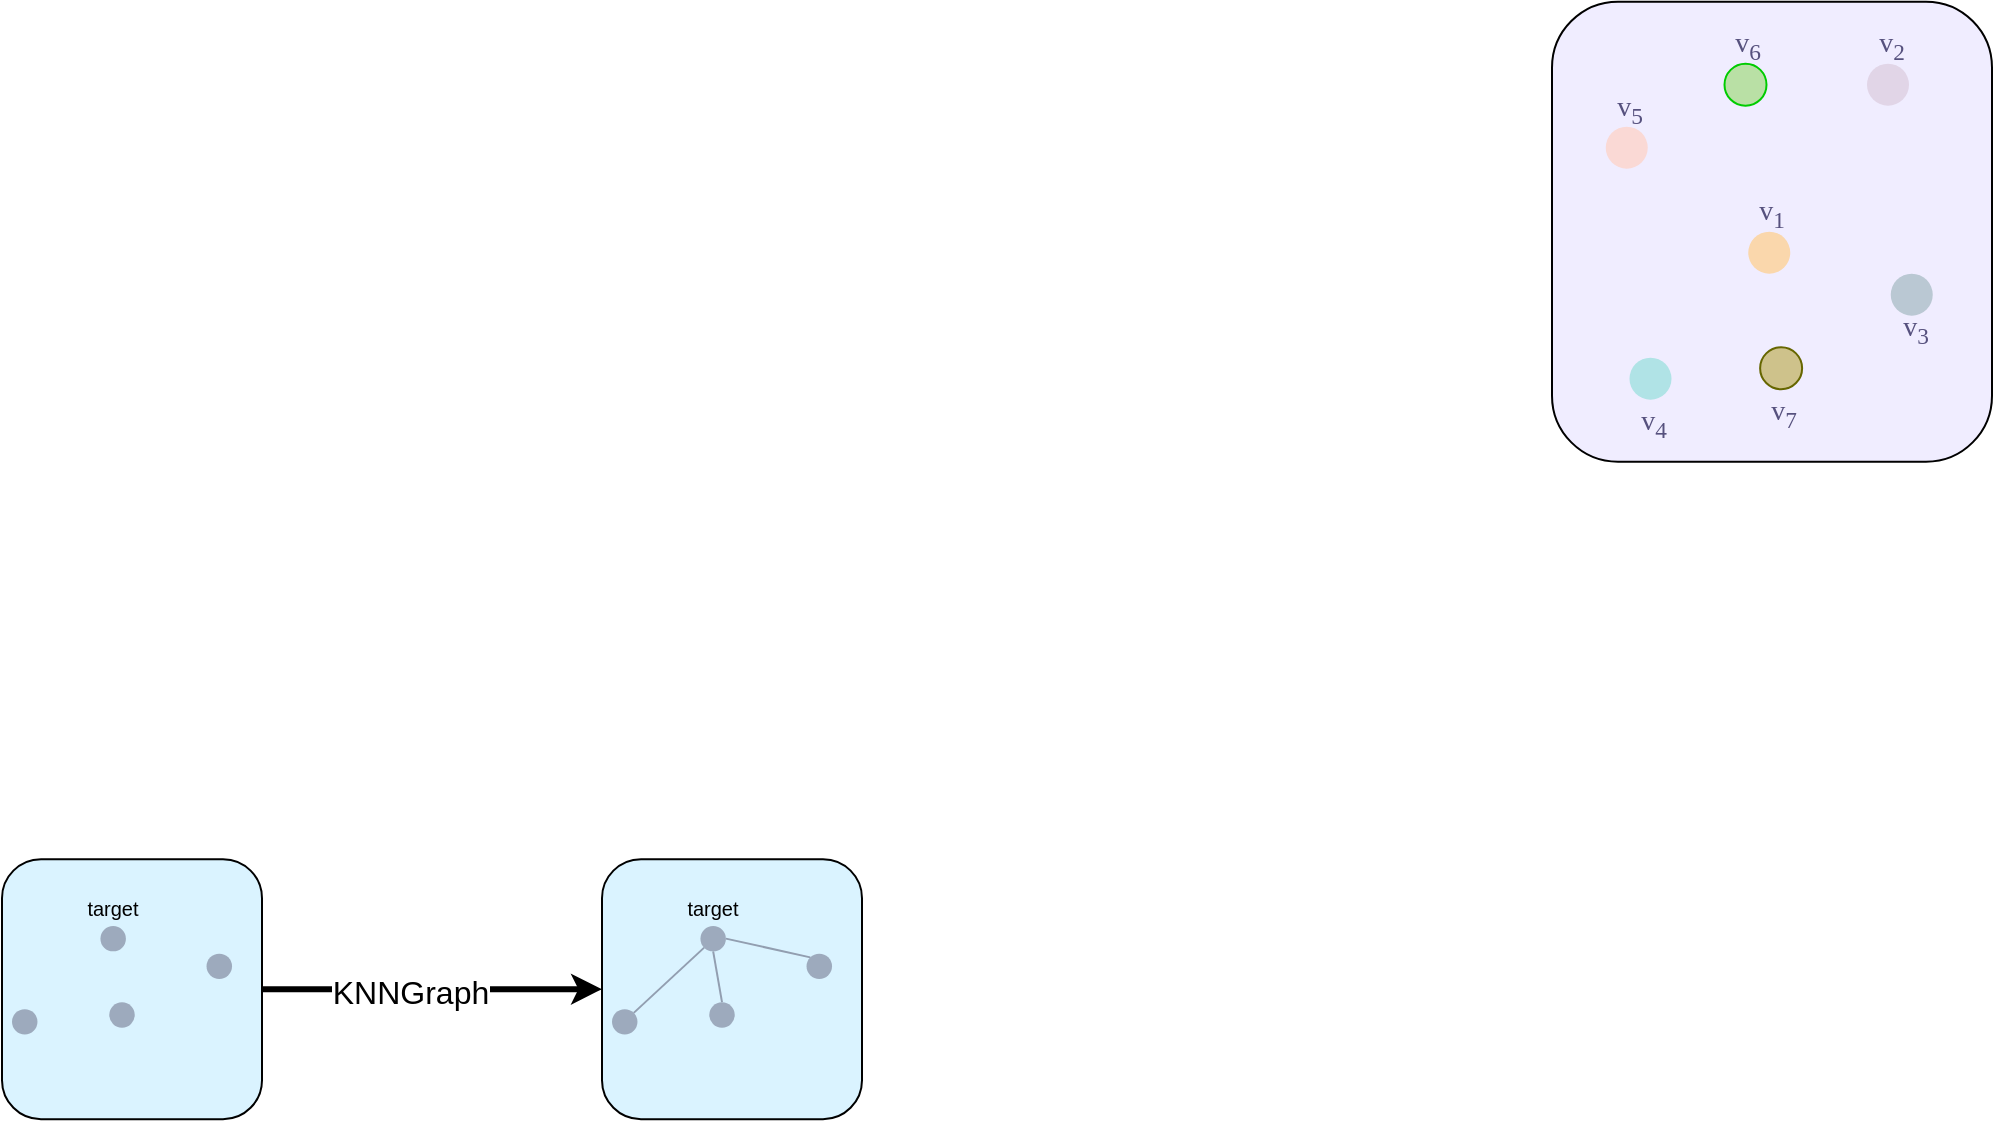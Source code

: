 <mxfile version="21.0.2" type="github">
  <diagram name="第 1 页" id="RqXMDDAnlUC3LQ8dVohK">
    <mxGraphModel dx="2074" dy="1148" grid="1" gridSize="10" guides="1" tooltips="1" connect="1" arrows="1" fold="1" page="1" pageScale="1" pageWidth="827" pageHeight="1169" math="0" shadow="0">
      <root>
        <mxCell id="0" />
        <mxCell id="1" parent="0" />
        <mxCell id="6xaGMqxFLDfvdbbTp7AP-62" value="" style="group" vertex="1" connectable="0" parent="1">
          <mxGeometry x="120.003" y="550" width="119.997" height="107.19" as="geometry" />
        </mxCell>
        <mxCell id="jRkLCCXXRkXRHQUp1MII-17" value="" style="rounded=1;whiteSpace=wrap;html=1;shadow=0;sketch=0;strokeColor=default;strokeWidth=1;fontFamily=Times New Roman;fontSize=18;fontColor=#56517e;fillColor=#DAF3FF;container=0;movable=1;resizable=1;rotatable=1;deletable=1;editable=1;locked=0;connectable=1;" parent="6xaGMqxFLDfvdbbTp7AP-62" vertex="1">
          <mxGeometry x="-5.003" y="-11.41" width="130" height="130" as="geometry" />
        </mxCell>
        <mxCell id="6xaGMqxFLDfvdbbTp7AP-63" value="" style="ellipse;whiteSpace=wrap;html=1;aspect=fixed;fillColor=#9DAABD;strokeColor=none;container=0;rounded=0;shadow=0;sketch=0;strokeWidth=2;fontFamily=Times New Roman;fontSize=18;fontColor=#56517e;movable=1;resizable=1;rotatable=1;deletable=1;editable=1;locked=0;connectable=1;" vertex="1" parent="6xaGMqxFLDfvdbbTp7AP-62">
          <mxGeometry x="44.213" y="21.945" width="12.735" height="12.735" as="geometry" />
        </mxCell>
        <mxCell id="6xaGMqxFLDfvdbbTp7AP-64" value="" style="ellipse;whiteSpace=wrap;html=1;aspect=fixed;fillColor=#9DAABD;strokeColor=none;container=0;rounded=0;shadow=0;sketch=0;strokeWidth=2;fontFamily=Times New Roman;fontSize=18;fontColor=#56517e;movable=1;resizable=1;rotatable=1;deletable=1;editable=1;locked=0;connectable=1;" vertex="1" parent="6xaGMqxFLDfvdbbTp7AP-62">
          <mxGeometry x="97.268" y="35.819" width="12.735" height="12.735" as="geometry" />
        </mxCell>
        <mxCell id="6xaGMqxFLDfvdbbTp7AP-65" value="" style="ellipse;whiteSpace=wrap;html=1;aspect=fixed;fillColor=#9DAABD;strokeColor=none;container=0;rounded=0;shadow=0;sketch=0;strokeWidth=2;fontFamily=Times New Roman;fontSize=18;fontColor=#56517e;movable=1;resizable=1;rotatable=1;deletable=1;editable=1;locked=0;connectable=1;" vertex="1" parent="6xaGMqxFLDfvdbbTp7AP-62">
          <mxGeometry y="63.567" width="12.735" height="12.735" as="geometry" />
        </mxCell>
        <mxCell id="6xaGMqxFLDfvdbbTp7AP-66" value="" style="ellipse;whiteSpace=wrap;html=1;aspect=fixed;fillColor=#9DAABD;strokeColor=none;container=0;rounded=0;shadow=0;sketch=0;strokeWidth=1;fontFamily=Times New Roman;fontSize=18;movable=1;resizable=1;rotatable=1;deletable=1;editable=1;locked=0;connectable=1;" vertex="1" parent="6xaGMqxFLDfvdbbTp7AP-62">
          <mxGeometry x="48.634" y="60.099" width="12.735" height="12.735" as="geometry" />
        </mxCell>
        <mxCell id="6xaGMqxFLDfvdbbTp7AP-67" value="&lt;font style=&quot;font-size: 10px;&quot;&gt;target&lt;/font&gt;" style="text;strokeColor=none;align=center;fillColor=none;html=1;verticalAlign=middle;whiteSpace=wrap;rounded=0;" vertex="1" parent="6xaGMqxFLDfvdbbTp7AP-62">
          <mxGeometry x="25.287" width="50.58" height="25.5" as="geometry" />
        </mxCell>
        <mxCell id="jRkLCCXXRkXRHQUp1MII-37" value="" style="group" parent="1" vertex="1" connectable="0">
          <mxGeometry x="890" y="109.85" width="220" height="230" as="geometry" />
        </mxCell>
        <mxCell id="jRkLCCXXRkXRHQUp1MII-1" value="" style="rounded=1;whiteSpace=wrap;html=1;shadow=0;sketch=0;strokeColor=default;strokeWidth=1;fontFamily=Times New Roman;fontSize=18;fontColor=#56517e;fillColor=#F0EDFF;movable=1;resizable=1;rotatable=1;deletable=1;editable=1;locked=0;connectable=1;" parent="jRkLCCXXRkXRHQUp1MII-37" vertex="1">
          <mxGeometry width="220" height="230" as="geometry" />
        </mxCell>
        <mxCell id="jRkLCCXXRkXRHQUp1MII-2" value="" style="group;movable=1;resizable=1;rotatable=1;deletable=1;editable=1;locked=0;connectable=1;" parent="jRkLCCXXRkXRHQUp1MII-37" vertex="1" connectable="0">
          <mxGeometry x="15" y="10" width="190" height="210" as="geometry" />
        </mxCell>
        <mxCell id="jRkLCCXXRkXRHQUp1MII-3" value="" style="ellipse;whiteSpace=wrap;html=1;aspect=fixed;fillColor=#e1d5e7;strokeColor=none;direction=east;container=0;rounded=0;shadow=0;sketch=0;strokeWidth=2;fontFamily=Times New Roman;fontSize=18;fontColor=#56517e;movable=1;resizable=1;rotatable=1;deletable=1;editable=1;locked=0;connectable=1;" parent="jRkLCCXXRkXRHQUp1MII-2" vertex="1">
          <mxGeometry x="142.5" y="21" width="21" height="21" as="geometry" />
        </mxCell>
        <mxCell id="jRkLCCXXRkXRHQUp1MII-4" value="" style="ellipse;whiteSpace=wrap;html=1;aspect=fixed;fillColor=#fad7ac;strokeColor=none;container=0;rounded=0;shadow=0;sketch=0;strokeWidth=2;fontFamily=Times New Roman;fontSize=18;fontColor=#56517e;movable=1;resizable=1;rotatable=1;deletable=1;editable=1;locked=0;connectable=1;" parent="jRkLCCXXRkXRHQUp1MII-2" vertex="1">
          <mxGeometry x="83.125" y="105" width="21" height="21" as="geometry" />
        </mxCell>
        <mxCell id="jRkLCCXXRkXRHQUp1MII-5" value="" style="ellipse;whiteSpace=wrap;html=1;aspect=fixed;fillColor=#bac8d3;strokeColor=none;container=0;rounded=0;shadow=0;sketch=0;strokeWidth=2;fontFamily=Times New Roman;fontSize=18;fontColor=#56517e;movable=1;resizable=1;rotatable=1;deletable=1;editable=1;locked=0;connectable=1;" parent="jRkLCCXXRkXRHQUp1MII-2" vertex="1">
          <mxGeometry x="154.375" y="126" width="21" height="21" as="geometry" />
        </mxCell>
        <mxCell id="jRkLCCXXRkXRHQUp1MII-6" value="" style="ellipse;whiteSpace=wrap;html=1;aspect=fixed;fillColor=#fad9d5;strokeColor=none;container=0;rounded=0;shadow=0;sketch=0;strokeWidth=2;fontFamily=Times New Roman;fontSize=18;fontColor=#56517e;movable=1;resizable=1;rotatable=1;deletable=1;editable=1;locked=0;connectable=1;" parent="jRkLCCXXRkXRHQUp1MII-2" vertex="1">
          <mxGeometry x="11.875" y="52.5" width="21" height="21" as="geometry" />
        </mxCell>
        <mxCell id="jRkLCCXXRkXRHQUp1MII-7" value="" style="ellipse;whiteSpace=wrap;html=1;aspect=fixed;fillColor=#b0e3e6;strokeColor=none;container=0;rounded=0;shadow=0;sketch=0;strokeWidth=2;fontFamily=Times New Roman;fontSize=18;fontColor=#56517e;movable=1;resizable=1;rotatable=1;deletable=1;editable=1;locked=0;connectable=1;" parent="jRkLCCXXRkXRHQUp1MII-2" vertex="1">
          <mxGeometry x="23.75" y="168" width="21" height="21" as="geometry" />
        </mxCell>
        <mxCell id="jRkLCCXXRkXRHQUp1MII-8" value="&lt;span style=&quot;font-size: 14px;&quot;&gt;v&lt;sub&gt;1&lt;/sub&gt;&lt;/span&gt;" style="text;strokeColor=none;align=center;fillColor=none;html=1;verticalAlign=middle;whiteSpace=wrap;rounded=0;fontSize=18;fontFamily=Times New Roman;fontColor=#56517e;container=0;movable=1;resizable=1;rotatable=1;deletable=1;editable=1;locked=0;connectable=1;" parent="jRkLCCXXRkXRHQUp1MII-2" vertex="1">
          <mxGeometry x="71.25" y="84" width="47.5" height="21" as="geometry" />
        </mxCell>
        <mxCell id="jRkLCCXXRkXRHQUp1MII-9" value="&lt;font style=&quot;font-size: 14px;&quot;&gt;v&lt;sub style=&quot;&quot;&gt;2&lt;/sub&gt;&lt;/font&gt;" style="text;strokeColor=none;align=center;fillColor=none;html=1;verticalAlign=middle;whiteSpace=wrap;rounded=0;fontSize=18;fontFamily=Times New Roman;fontColor=#56517e;container=0;movable=1;resizable=1;rotatable=1;deletable=1;editable=1;locked=0;connectable=1;" parent="jRkLCCXXRkXRHQUp1MII-2" vertex="1">
          <mxGeometry x="130.625" width="47.5" height="21" as="geometry" />
        </mxCell>
        <mxCell id="jRkLCCXXRkXRHQUp1MII-10" value="&lt;font style=&quot;font-size: 14px;&quot;&gt;v&lt;sub style=&quot;&quot;&gt;5&lt;/sub&gt;&lt;/font&gt;" style="text;strokeColor=none;align=center;fillColor=none;html=1;verticalAlign=middle;whiteSpace=wrap;rounded=0;fontSize=18;fontFamily=Times New Roman;fontColor=#56517e;container=0;movable=1;resizable=1;rotatable=1;deletable=1;editable=1;locked=0;connectable=1;" parent="jRkLCCXXRkXRHQUp1MII-2" vertex="1">
          <mxGeometry y="31.5" width="47.5" height="21" as="geometry" />
        </mxCell>
        <mxCell id="jRkLCCXXRkXRHQUp1MII-11" value="&lt;font style=&quot;font-size: 14px;&quot;&gt;v&lt;sub style=&quot;&quot;&gt;4&lt;/sub&gt;&lt;/font&gt;" style="text;strokeColor=none;align=center;fillColor=none;html=1;verticalAlign=middle;whiteSpace=wrap;rounded=0;fontSize=18;fontFamily=Times New Roman;fontColor=#56517e;container=0;movable=1;resizable=1;rotatable=1;deletable=1;editable=1;locked=0;connectable=1;" parent="jRkLCCXXRkXRHQUp1MII-2" vertex="1">
          <mxGeometry x="11.875" y="189" width="47.5" height="21" as="geometry" />
        </mxCell>
        <mxCell id="jRkLCCXXRkXRHQUp1MII-12" value="&lt;font style=&quot;font-size: 14px;&quot;&gt;v&lt;sub style=&quot;&quot;&gt;3&lt;/sub&gt;&lt;/font&gt;" style="text;strokeColor=none;align=center;fillColor=none;html=1;verticalAlign=middle;whiteSpace=wrap;rounded=0;fontSize=18;fontFamily=Times New Roman;fontColor=#56517e;container=0;movable=1;resizable=1;rotatable=1;deletable=1;editable=1;locked=0;connectable=1;" parent="jRkLCCXXRkXRHQUp1MII-2" vertex="1">
          <mxGeometry x="142.5" y="141.75" width="47.5" height="21" as="geometry" />
        </mxCell>
        <mxCell id="jRkLCCXXRkXRHQUp1MII-13" value="" style="ellipse;whiteSpace=wrap;html=1;aspect=fixed;fillColor=#B9E0A5;strokeColor=#00CC00;container=0;rounded=0;shadow=0;sketch=0;strokeWidth=1;fontFamily=Times New Roman;fontSize=18;fontColor=#56517e;movable=1;resizable=1;rotatable=1;deletable=1;editable=1;locked=0;connectable=1;" parent="jRkLCCXXRkXRHQUp1MII-2" vertex="1">
          <mxGeometry x="71.25" y="21" width="21" height="21" as="geometry" />
        </mxCell>
        <mxCell id="jRkLCCXXRkXRHQUp1MII-14" value="" style="ellipse;whiteSpace=wrap;html=1;aspect=fixed;fillColor=#CEC28B;strokeColor=#666600;container=0;rounded=0;shadow=0;sketch=0;strokeWidth=1;fontFamily=Times New Roman;fontSize=18;movable=1;resizable=1;rotatable=1;deletable=1;editable=1;locked=0;connectable=1;" parent="jRkLCCXXRkXRHQUp1MII-2" vertex="1">
          <mxGeometry x="89.062" y="162.75" width="21" height="21" as="geometry" />
        </mxCell>
        <mxCell id="jRkLCCXXRkXRHQUp1MII-15" value="&lt;font style=&quot;font-size: 14px;&quot;&gt;v&lt;sub style=&quot;&quot;&gt;6&lt;/sub&gt;&lt;/font&gt;" style="text;strokeColor=none;align=center;fillColor=none;html=1;verticalAlign=middle;whiteSpace=wrap;rounded=0;fontSize=18;fontFamily=Times New Roman;fontColor=#56517e;container=0;movable=1;resizable=1;rotatable=1;deletable=1;editable=1;locked=0;connectable=1;" parent="jRkLCCXXRkXRHQUp1MII-2" vertex="1">
          <mxGeometry x="59.375" width="47.5" height="21" as="geometry" />
        </mxCell>
        <mxCell id="jRkLCCXXRkXRHQUp1MII-16" value="&lt;font style=&quot;font-size: 14px;&quot;&gt;v&lt;sub style=&quot;&quot;&gt;7&lt;/sub&gt;&lt;/font&gt;" style="text;strokeColor=none;align=center;fillColor=none;html=1;verticalAlign=middle;whiteSpace=wrap;rounded=0;fontSize=18;fontFamily=Times New Roman;fontColor=#56517e;container=0;movable=1;resizable=1;rotatable=1;deletable=1;editable=1;locked=0;connectable=1;" parent="jRkLCCXXRkXRHQUp1MII-2" vertex="1">
          <mxGeometry x="77.188" y="183.75" width="47.5" height="21" as="geometry" />
        </mxCell>
        <mxCell id="6xaGMqxFLDfvdbbTp7AP-72" value="" style="group" vertex="1" connectable="0" parent="1">
          <mxGeometry x="420.003" y="550" width="119.997" height="107.19" as="geometry" />
        </mxCell>
        <mxCell id="6xaGMqxFLDfvdbbTp7AP-73" value="" style="rounded=1;whiteSpace=wrap;html=1;shadow=0;sketch=0;strokeColor=default;strokeWidth=1;fontFamily=Times New Roman;fontSize=18;fontColor=#56517e;fillColor=#DAF3FF;container=0;movable=1;resizable=1;rotatable=1;deletable=1;editable=1;locked=0;connectable=1;" vertex="1" parent="6xaGMqxFLDfvdbbTp7AP-72">
          <mxGeometry x="-5.003" y="-11.41" width="130" height="130" as="geometry" />
        </mxCell>
        <mxCell id="6xaGMqxFLDfvdbbTp7AP-38" value="" style="ellipse;whiteSpace=wrap;html=1;aspect=fixed;fillColor=#9DAABD;strokeColor=none;container=0;rounded=0;shadow=0;sketch=0;strokeWidth=2;fontFamily=Times New Roman;fontSize=18;fontColor=#56517e;movable=1;resizable=1;rotatable=1;deletable=1;editable=1;locked=0;connectable=1;" vertex="1" parent="6xaGMqxFLDfvdbbTp7AP-72">
          <mxGeometry x="44.213" y="21.945" width="12.735" height="12.735" as="geometry" />
        </mxCell>
        <mxCell id="6xaGMqxFLDfvdbbTp7AP-39" value="" style="ellipse;whiteSpace=wrap;html=1;aspect=fixed;fillColor=#9DAABD;strokeColor=none;container=0;rounded=0;shadow=0;sketch=0;strokeWidth=2;fontFamily=Times New Roman;fontSize=18;fontColor=#56517e;movable=1;resizable=1;rotatable=1;deletable=1;editable=1;locked=0;connectable=1;" vertex="1" parent="6xaGMqxFLDfvdbbTp7AP-72">
          <mxGeometry x="97.268" y="35.819" width="12.735" height="12.735" as="geometry" />
        </mxCell>
        <mxCell id="6xaGMqxFLDfvdbbTp7AP-41" value="" style="ellipse;whiteSpace=wrap;html=1;aspect=fixed;fillColor=#9DAABD;strokeColor=none;container=0;rounded=0;shadow=0;sketch=0;strokeWidth=2;fontFamily=Times New Roman;fontSize=18;fontColor=#56517e;movable=1;resizable=1;rotatable=1;deletable=1;editable=1;locked=0;connectable=1;" vertex="1" parent="6xaGMqxFLDfvdbbTp7AP-72">
          <mxGeometry y="63.567" width="12.735" height="12.735" as="geometry" />
        </mxCell>
        <mxCell id="6xaGMqxFLDfvdbbTp7AP-43" value="" style="ellipse;whiteSpace=wrap;html=1;aspect=fixed;fillColor=#9DAABD;strokeColor=none;container=0;rounded=0;shadow=0;sketch=0;strokeWidth=1;fontFamily=Times New Roman;fontSize=18;movable=1;resizable=1;rotatable=1;deletable=1;editable=1;locked=0;connectable=1;" vertex="1" parent="6xaGMqxFLDfvdbbTp7AP-72">
          <mxGeometry x="48.634" y="60.099" width="12.735" height="12.735" as="geometry" />
        </mxCell>
        <mxCell id="6xaGMqxFLDfvdbbTp7AP-60" value="&lt;font style=&quot;font-size: 10px;&quot;&gt;target&lt;/font&gt;" style="text;strokeColor=none;align=center;fillColor=none;html=1;verticalAlign=middle;whiteSpace=wrap;rounded=0;container=0;" vertex="1" parent="6xaGMqxFLDfvdbbTp7AP-72">
          <mxGeometry x="25.287" width="50.58" height="25.5" as="geometry" />
        </mxCell>
        <mxCell id="6xaGMqxFLDfvdbbTp7AP-68" value="" style="endArrow=none;html=1;rounded=1;exitX=1;exitY=0;exitDx=0;exitDy=0;entryX=0;entryY=1;entryDx=0;entryDy=0;strokeColor=#929EB0;" edge="1" parent="6xaGMqxFLDfvdbbTp7AP-72" source="6xaGMqxFLDfvdbbTp7AP-41" target="6xaGMqxFLDfvdbbTp7AP-38">
          <mxGeometry width="50" height="50" relative="1" as="geometry">
            <mxPoint x="-50.003" y="-130" as="sourcePoint" />
            <mxPoint x="-0.003" y="-180" as="targetPoint" />
          </mxGeometry>
        </mxCell>
        <mxCell id="6xaGMqxFLDfvdbbTp7AP-69" value="" style="endArrow=none;html=1;rounded=0;entryX=0.5;entryY=0;entryDx=0;entryDy=0;exitX=0.5;exitY=1;exitDx=0;exitDy=0;strokeColor=#929EB0;" edge="1" parent="6xaGMqxFLDfvdbbTp7AP-72" source="6xaGMqxFLDfvdbbTp7AP-38" target="6xaGMqxFLDfvdbbTp7AP-43">
          <mxGeometry width="50" height="50" relative="1" as="geometry">
            <mxPoint x="-50.003" y="-130" as="sourcePoint" />
            <mxPoint x="-0.003" y="-180" as="targetPoint" />
          </mxGeometry>
        </mxCell>
        <mxCell id="6xaGMqxFLDfvdbbTp7AP-70" value="" style="endArrow=none;html=1;rounded=0;exitX=0;exitY=0;exitDx=0;exitDy=0;entryX=1;entryY=0.5;entryDx=0;entryDy=0;strokeColor=#929EB0;" edge="1" parent="6xaGMqxFLDfvdbbTp7AP-72" source="6xaGMqxFLDfvdbbTp7AP-39" target="6xaGMqxFLDfvdbbTp7AP-38">
          <mxGeometry width="50" height="50" relative="1" as="geometry">
            <mxPoint x="-90.003" y="-220" as="sourcePoint" />
            <mxPoint x="-0.003" y="-180" as="targetPoint" />
          </mxGeometry>
        </mxCell>
        <mxCell id="6xaGMqxFLDfvdbbTp7AP-74" value="" style="endArrow=classic;html=1;rounded=0;exitX=1;exitY=0.5;exitDx=0;exitDy=0;entryX=0;entryY=0.5;entryDx=0;entryDy=0;strokeWidth=3;" edge="1" parent="1" source="jRkLCCXXRkXRHQUp1MII-17" target="6xaGMqxFLDfvdbbTp7AP-73">
          <mxGeometry width="50" height="50" relative="1" as="geometry">
            <mxPoint x="390" y="610" as="sourcePoint" />
            <mxPoint x="440" y="560" as="targetPoint" />
          </mxGeometry>
        </mxCell>
        <mxCell id="6xaGMqxFLDfvdbbTp7AP-75" value="&lt;font style=&quot;font-size: 16px;&quot;&gt;KNNGraph&lt;/font&gt;" style="edgeLabel;html=1;align=center;verticalAlign=middle;resizable=0;points=[];" vertex="1" connectable="0" parent="6xaGMqxFLDfvdbbTp7AP-74">
          <mxGeometry x="-0.129" y="-1" relative="1" as="geometry">
            <mxPoint as="offset" />
          </mxGeometry>
        </mxCell>
      </root>
    </mxGraphModel>
  </diagram>
</mxfile>
